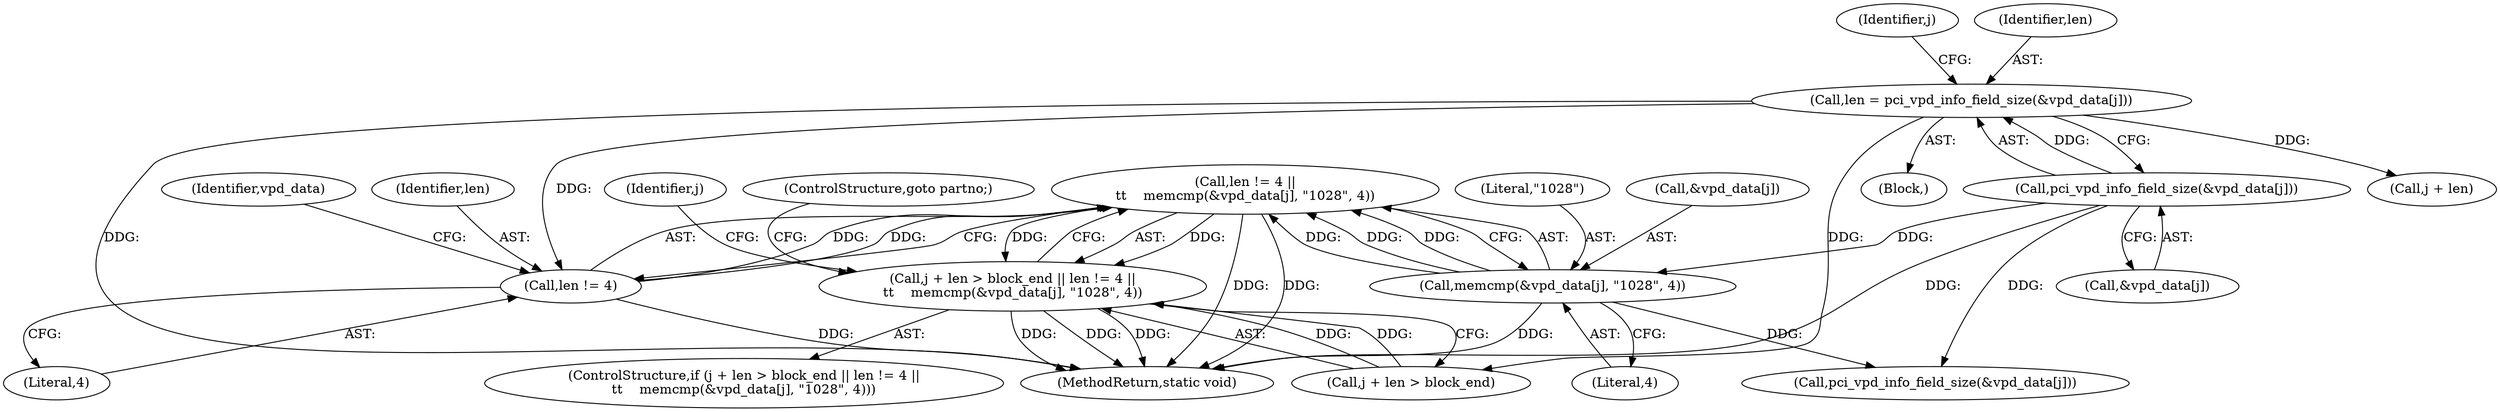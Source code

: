 digraph "0_linux_715230a44310a8cf66fbfb5a46f9a62a9b2de424@API" {
"1000188" [label="(Call,len != 4 ||\n\t\t    memcmp(&vpd_data[j], \"1028\", 4))"];
"1000189" [label="(Call,len != 4)"];
"1000171" [label="(Call,len = pci_vpd_info_field_size(&vpd_data[j]))"];
"1000173" [label="(Call,pci_vpd_info_field_size(&vpd_data[j]))"];
"1000192" [label="(Call,memcmp(&vpd_data[j], \"1028\", 4))"];
"1000182" [label="(Call,j + len > block_end || len != 4 ||\n\t\t    memcmp(&vpd_data[j], \"1028\", 4))"];
"1000197" [label="(Literal,\"1028\")"];
"1000170" [label="(Block,)"];
"1000191" [label="(Literal,4)"];
"1000183" [label="(Call,j + len > block_end)"];
"1000195" [label="(Identifier,vpd_data)"];
"1000201" [label="(Identifier,j)"];
"1000193" [label="(Call,&vpd_data[j])"];
"1000182" [label="(Call,j + len > block_end || len != 4 ||\n\t\t    memcmp(&vpd_data[j], \"1028\", 4))"];
"1000173" [label="(Call,pci_vpd_info_field_size(&vpd_data[j]))"];
"1000198" [label="(Literal,4)"];
"1000179" [label="(Identifier,j)"];
"1000214" [label="(Call,pci_vpd_info_field_size(&vpd_data[j]))"];
"1000189" [label="(Call,len != 4)"];
"1000181" [label="(ControlStructure,if (j + len > block_end || len != 4 ||\n\t\t    memcmp(&vpd_data[j], \"1028\", 4)))"];
"1000190" [label="(Identifier,len)"];
"1000188" [label="(Call,len != 4 ||\n\t\t    memcmp(&vpd_data[j], \"1028\", 4))"];
"1000199" [label="(ControlStructure,goto partno;)"];
"1000192" [label="(Call,memcmp(&vpd_data[j], \"1028\", 4))"];
"1000184" [label="(Call,j + len)"];
"1000604" [label="(MethodReturn,static void)"];
"1000171" [label="(Call,len = pci_vpd_info_field_size(&vpd_data[j]))"];
"1000172" [label="(Identifier,len)"];
"1000174" [label="(Call,&vpd_data[j])"];
"1000188" -> "1000182"  [label="AST: "];
"1000188" -> "1000189"  [label="CFG: "];
"1000188" -> "1000192"  [label="CFG: "];
"1000189" -> "1000188"  [label="AST: "];
"1000192" -> "1000188"  [label="AST: "];
"1000182" -> "1000188"  [label="CFG: "];
"1000188" -> "1000604"  [label="DDG: "];
"1000188" -> "1000604"  [label="DDG: "];
"1000188" -> "1000182"  [label="DDG: "];
"1000188" -> "1000182"  [label="DDG: "];
"1000189" -> "1000188"  [label="DDG: "];
"1000189" -> "1000188"  [label="DDG: "];
"1000192" -> "1000188"  [label="DDG: "];
"1000192" -> "1000188"  [label="DDG: "];
"1000192" -> "1000188"  [label="DDG: "];
"1000189" -> "1000191"  [label="CFG: "];
"1000190" -> "1000189"  [label="AST: "];
"1000191" -> "1000189"  [label="AST: "];
"1000195" -> "1000189"  [label="CFG: "];
"1000189" -> "1000604"  [label="DDG: "];
"1000171" -> "1000189"  [label="DDG: "];
"1000171" -> "1000170"  [label="AST: "];
"1000171" -> "1000173"  [label="CFG: "];
"1000172" -> "1000171"  [label="AST: "];
"1000173" -> "1000171"  [label="AST: "];
"1000179" -> "1000171"  [label="CFG: "];
"1000171" -> "1000604"  [label="DDG: "];
"1000173" -> "1000171"  [label="DDG: "];
"1000171" -> "1000183"  [label="DDG: "];
"1000171" -> "1000184"  [label="DDG: "];
"1000173" -> "1000174"  [label="CFG: "];
"1000174" -> "1000173"  [label="AST: "];
"1000173" -> "1000604"  [label="DDG: "];
"1000173" -> "1000192"  [label="DDG: "];
"1000173" -> "1000214"  [label="DDG: "];
"1000192" -> "1000198"  [label="CFG: "];
"1000193" -> "1000192"  [label="AST: "];
"1000197" -> "1000192"  [label="AST: "];
"1000198" -> "1000192"  [label="AST: "];
"1000192" -> "1000604"  [label="DDG: "];
"1000192" -> "1000214"  [label="DDG: "];
"1000182" -> "1000181"  [label="AST: "];
"1000182" -> "1000183"  [label="CFG: "];
"1000183" -> "1000182"  [label="AST: "];
"1000199" -> "1000182"  [label="CFG: "];
"1000201" -> "1000182"  [label="CFG: "];
"1000182" -> "1000604"  [label="DDG: "];
"1000182" -> "1000604"  [label="DDG: "];
"1000182" -> "1000604"  [label="DDG: "];
"1000183" -> "1000182"  [label="DDG: "];
"1000183" -> "1000182"  [label="DDG: "];
}
